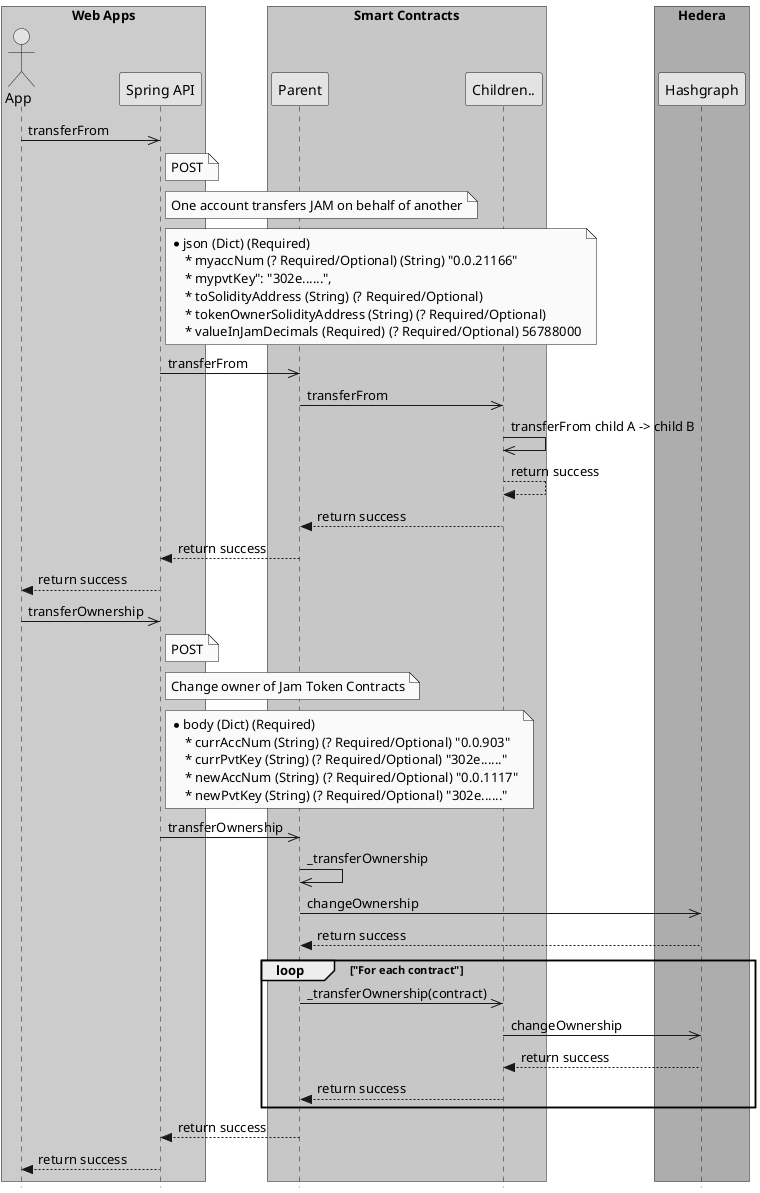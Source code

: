 @startuml

skinparam monochrome true
skinparam backgroundColor transparent
skinparam classBackgroundColor transparent
skinparam style strictuml

' title Hedera Spring API

Actor "App" as app
participant "Spring API" as springapi
participant "Parent" as parent
participant "Children.." as child
participant "Hashgraph" as hashgraph

box "Web Apps" #LightBlue
	participant app
	participant springapi
end box

box "Smart Contracts" #LightGreen
	participant parent
	participant child
end box

box "Hedera" #Orange
	participant hashgraph
end box

app->>springapi : transferFrom
Note right of springapi
    POST
end Note
Note right of springapi
    One account transfers JAM on behalf of another
end Note
' Note right of springapi #Pink
'     Swagger documentation needs to be updated
' end Note
Note right of springapi
    * json (Dict) (Required)
        * myaccNum (? Required/Optional) (String) "0.0.21166"
        * mypvtKey": "302e......",
        * toSolidityAddress (String) (? Required/Optional)
        * tokenOwnerSolidityAddress (String) (? Required/Optional)
        * valueInJamDecimals (Required) (? Required/Optional) 56788000
end Note

springapi->>parent : transferFrom
parent->>child : transferFrom
child->>child : transferFrom child A -> child B
child-->child : return success
child-->parent : return success
parent-->springapi : return success
springapi-->app : return success

app->>springapi : transferOwnership
Note right of springapi
    POST
end Note
Note right of springapi
    Change owner of Jam Token Contracts
end Note
' Note right of springapi #Pink
'     Swagger documentation needs to be updated
' end Note
Note right of springapi
    * body (Dict) (Required)
        * currAccNum (String) (? Required/Optional) "0.0.903"
        * currPvtKey (String) (? Required/Optional) "302e......"
        * newAccNum (String) (? Required/Optional) "0.0.1117"
        * newPvtKey (String) (? Required/Optional) "302e......"
end Note

springapi->>parent : transferOwnership
parent->>parent : _transferOwnership
parent->>hashgraph: changeOwnership
hashgraph-->parent : return success
loop "For each contract"
    parent->>child : _transferOwnership(contract)
    child->>hashgraph : changeOwnership
    hashgraph-->child : return success
    child-->parent : return success
end
parent-->springapi : return success
springapi-->app : return success


@enduml
